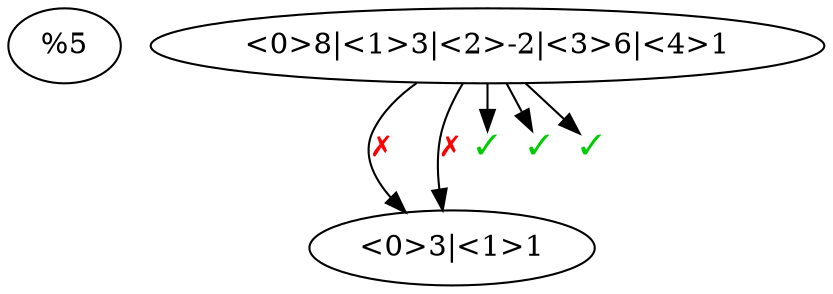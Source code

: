 digraph {
  <%= File.open(File.dirname(__FILE__) + "/defaults.dot.inc", "rb").read %>

  splines = "true"
  ranksep = 0.3
  nodesep = 0.2

  list [label = "<0>8|<1>3|<2>-2|<3>6|<4>1"]
  filtered [label = "<0>3|<1>1"]

  node[width = 0, margin = 0, height = 0]
  omitted1 [label = "✓", shape = "none", fontcolor = "green3"]
  omitted2 [label = "✓", shape = "none", fontcolor = "green3"]
  omitted3 [label = "✓", shape = "none", fontcolor = "green3"]

  list:0:s -> omitted1
  list:1:s -> filtered:0:n [label = "✗", fontcolor = "red"]
  list:2:s -> omitted2
  list:3:s -> omitted3
  list:4:s -> filtered:1:n [label = "✗", fontcolor = "red"]

  edge [dir = "none", penwidth = 0]
  omitted1 -> filtered:2
  omitted2 -> filtered:1
}
